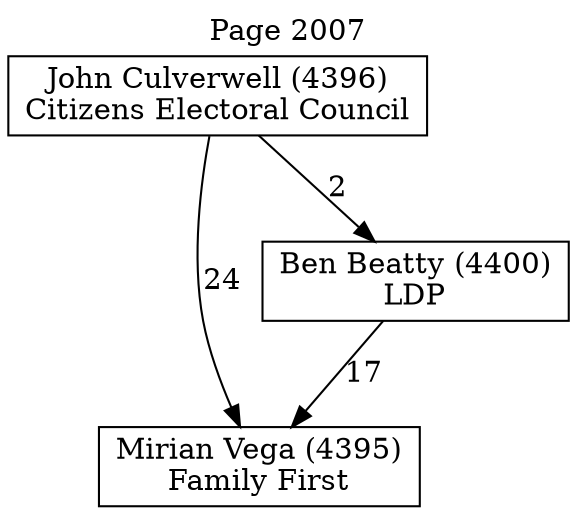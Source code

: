 // House preference flow
digraph "Mirian Vega (4395)_Page_2007" {
	graph [label="Page 2007" labelloc=t mclimit=10]
	node [shape=box]
	"Mirian Vega (4395)" [label="Mirian Vega (4395)
Family First"]
	"Ben Beatty (4400)" [label="Ben Beatty (4400)
LDP"]
	"John Culverwell (4396)" [label="John Culverwell (4396)
Citizens Electoral Council"]
	"Ben Beatty (4400)" -> "Mirian Vega (4395)" [label=17]
	"John Culverwell (4396)" -> "Ben Beatty (4400)" [label=2]
	"John Culverwell (4396)" -> "Mirian Vega (4395)" [label=24]
}

